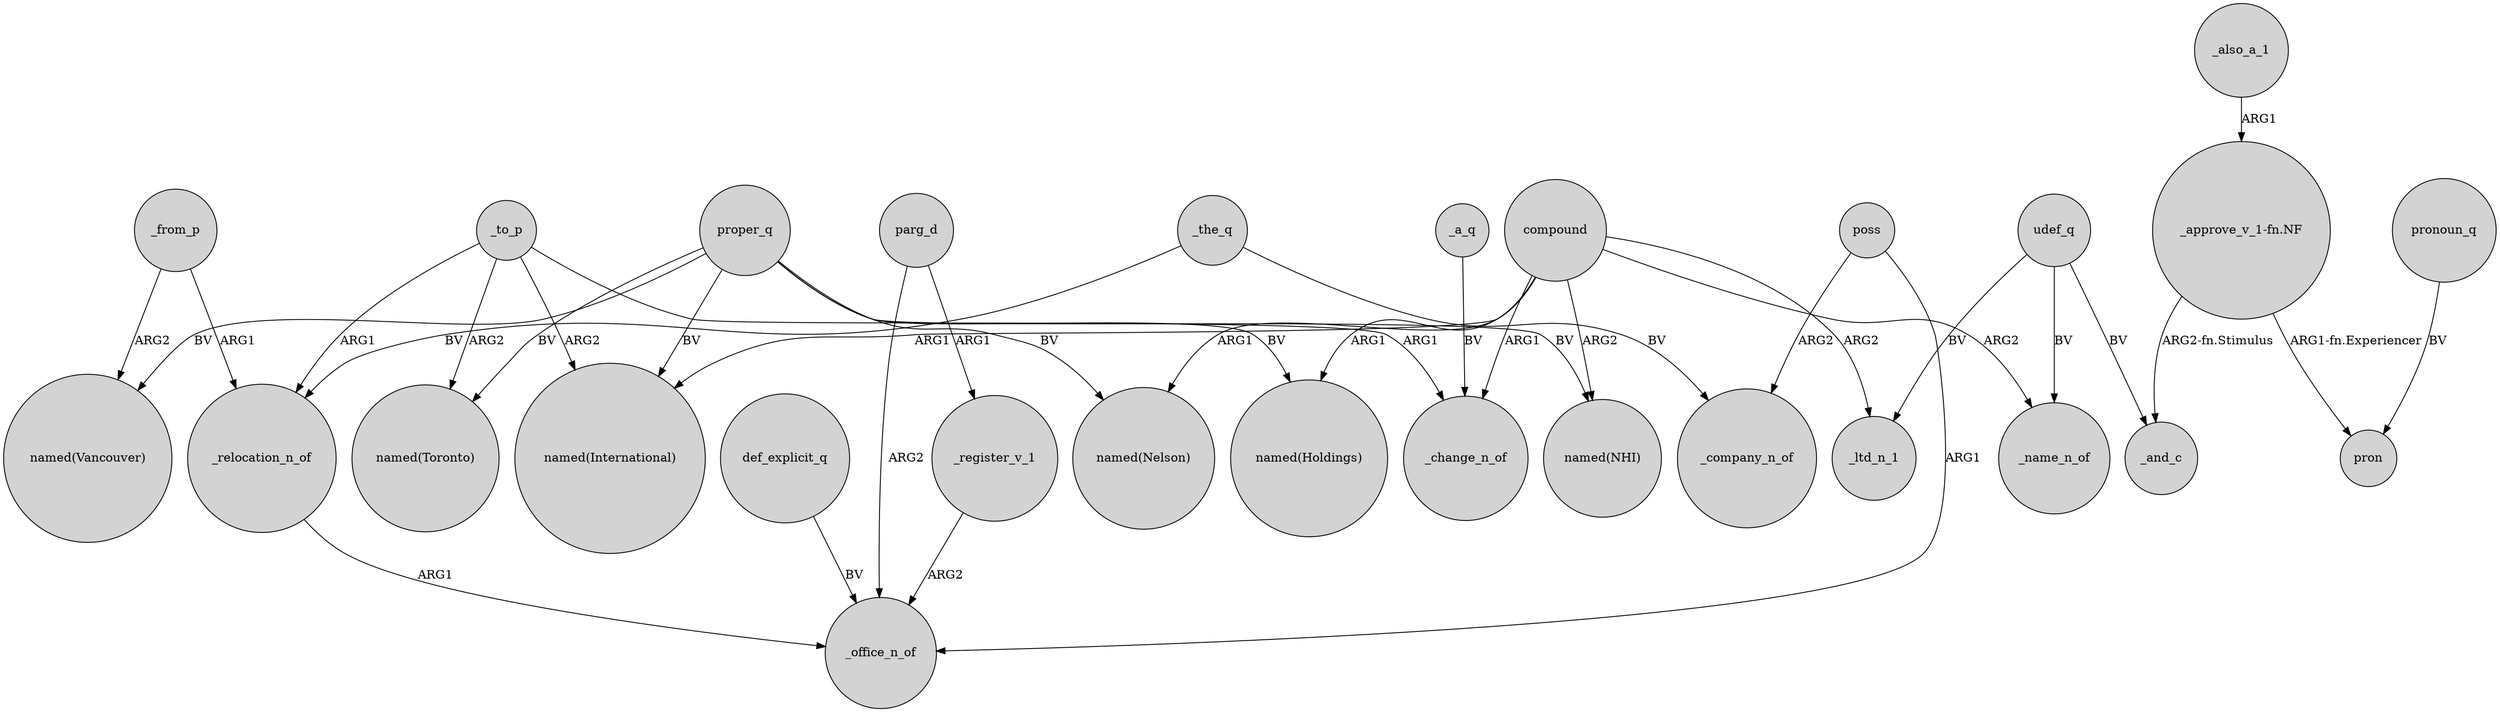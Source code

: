 digraph {
	node [shape=circle style=filled]
	compound -> "named(International)" [label=ARG1]
	parg_d -> _office_n_of [label=ARG2]
	compound -> _name_n_of [label=ARG2]
	proper_q -> "named(Holdings)" [label=BV]
	_to_p -> _change_n_of [label=ARG1]
	_from_p -> "named(Vancouver)" [label=ARG2]
	def_explicit_q -> _office_n_of [label=BV]
	_register_v_1 -> _office_n_of [label=ARG2]
	compound -> "named(NHI)" [label=ARG2]
	compound -> "named(Nelson)" [label=ARG1]
	proper_q -> "named(Vancouver)" [label=BV]
	_the_q -> _relocation_n_of [label=BV]
	_the_q -> _company_n_of [label=BV]
	proper_q -> "named(Toronto)" [label=BV]
	proper_q -> "named(NHI)" [label=BV]
	parg_d -> _register_v_1 [label=ARG1]
	pronoun_q -> pron [label=BV]
	"_approve_v_1-fn.NF" -> pron [label="ARG1-fn.Experiencer"]
	_to_p -> _relocation_n_of [label=ARG1]
	proper_q -> "named(Nelson)" [label=BV]
	"_approve_v_1-fn.NF" -> _and_c [label="ARG2-fn.Stimulus"]
	compound -> _change_n_of [label=ARG1]
	compound -> "named(Holdings)" [label=ARG1]
	_relocation_n_of -> _office_n_of [label=ARG1]
	poss -> _office_n_of [label=ARG1]
	_from_p -> _relocation_n_of [label=ARG1]
	_also_a_1 -> "_approve_v_1-fn.NF" [label=ARG1]
	compound -> _ltd_n_1 [label=ARG2]
	_to_p -> "named(Toronto)" [label=ARG2]
	poss -> _company_n_of [label=ARG2]
	_to_p -> "named(International)" [label=ARG2]
	udef_q -> _and_c [label=BV]
	_a_q -> _change_n_of [label=BV]
	udef_q -> _ltd_n_1 [label=BV]
	udef_q -> _name_n_of [label=BV]
	proper_q -> "named(International)" [label=BV]
}
